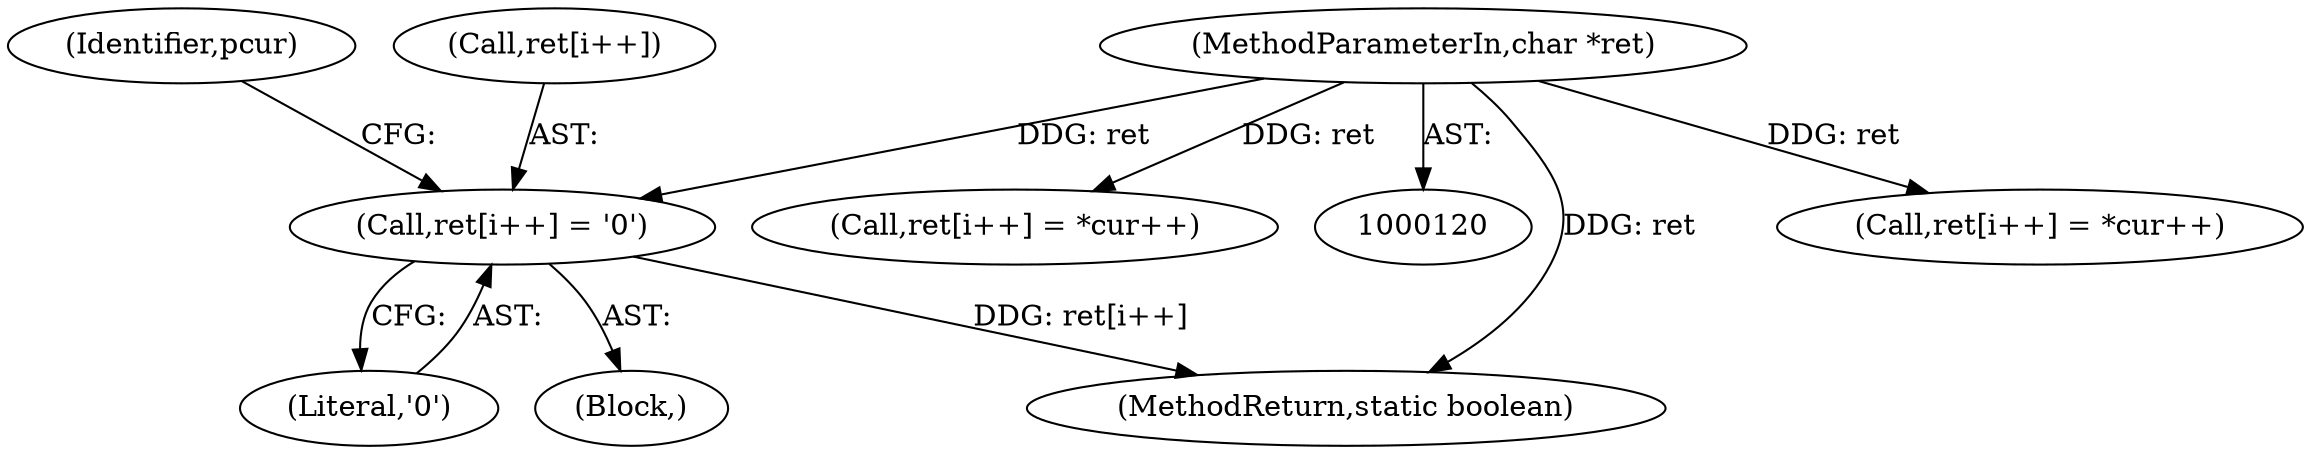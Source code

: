 digraph "0_virglrenderer_e534b51ca3c3cd25f3990589932a9ed711c59b27@array" {
"1000159" [label="(Call,ret[i++] = '\0')"];
"1000122" [label="(MethodParameterIn,char *ret)"];
"1004155" [label="(MethodReturn,static boolean)"];
"1000122" [label="(MethodParameterIn,char *ret)"];
"1000164" [label="(Literal,'\0')"];
"1000159" [label="(Call,ret[i++] = '\0')"];
"1000160" [label="(Call,ret[i++])"];
"1000137" [label="(Call,ret[i++] = *cur++)"];
"1000167" [label="(Identifier,pcur)"];
"1000151" [label="(Call,ret[i++] = *cur++)"];
"1000136" [label="(Block,)"];
"1000159" -> "1000136"  [label="AST: "];
"1000159" -> "1000164"  [label="CFG: "];
"1000160" -> "1000159"  [label="AST: "];
"1000164" -> "1000159"  [label="AST: "];
"1000167" -> "1000159"  [label="CFG: "];
"1000159" -> "1004155"  [label="DDG: ret[i++]"];
"1000122" -> "1000159"  [label="DDG: ret"];
"1000122" -> "1000120"  [label="AST: "];
"1000122" -> "1004155"  [label="DDG: ret"];
"1000122" -> "1000137"  [label="DDG: ret"];
"1000122" -> "1000151"  [label="DDG: ret"];
}
